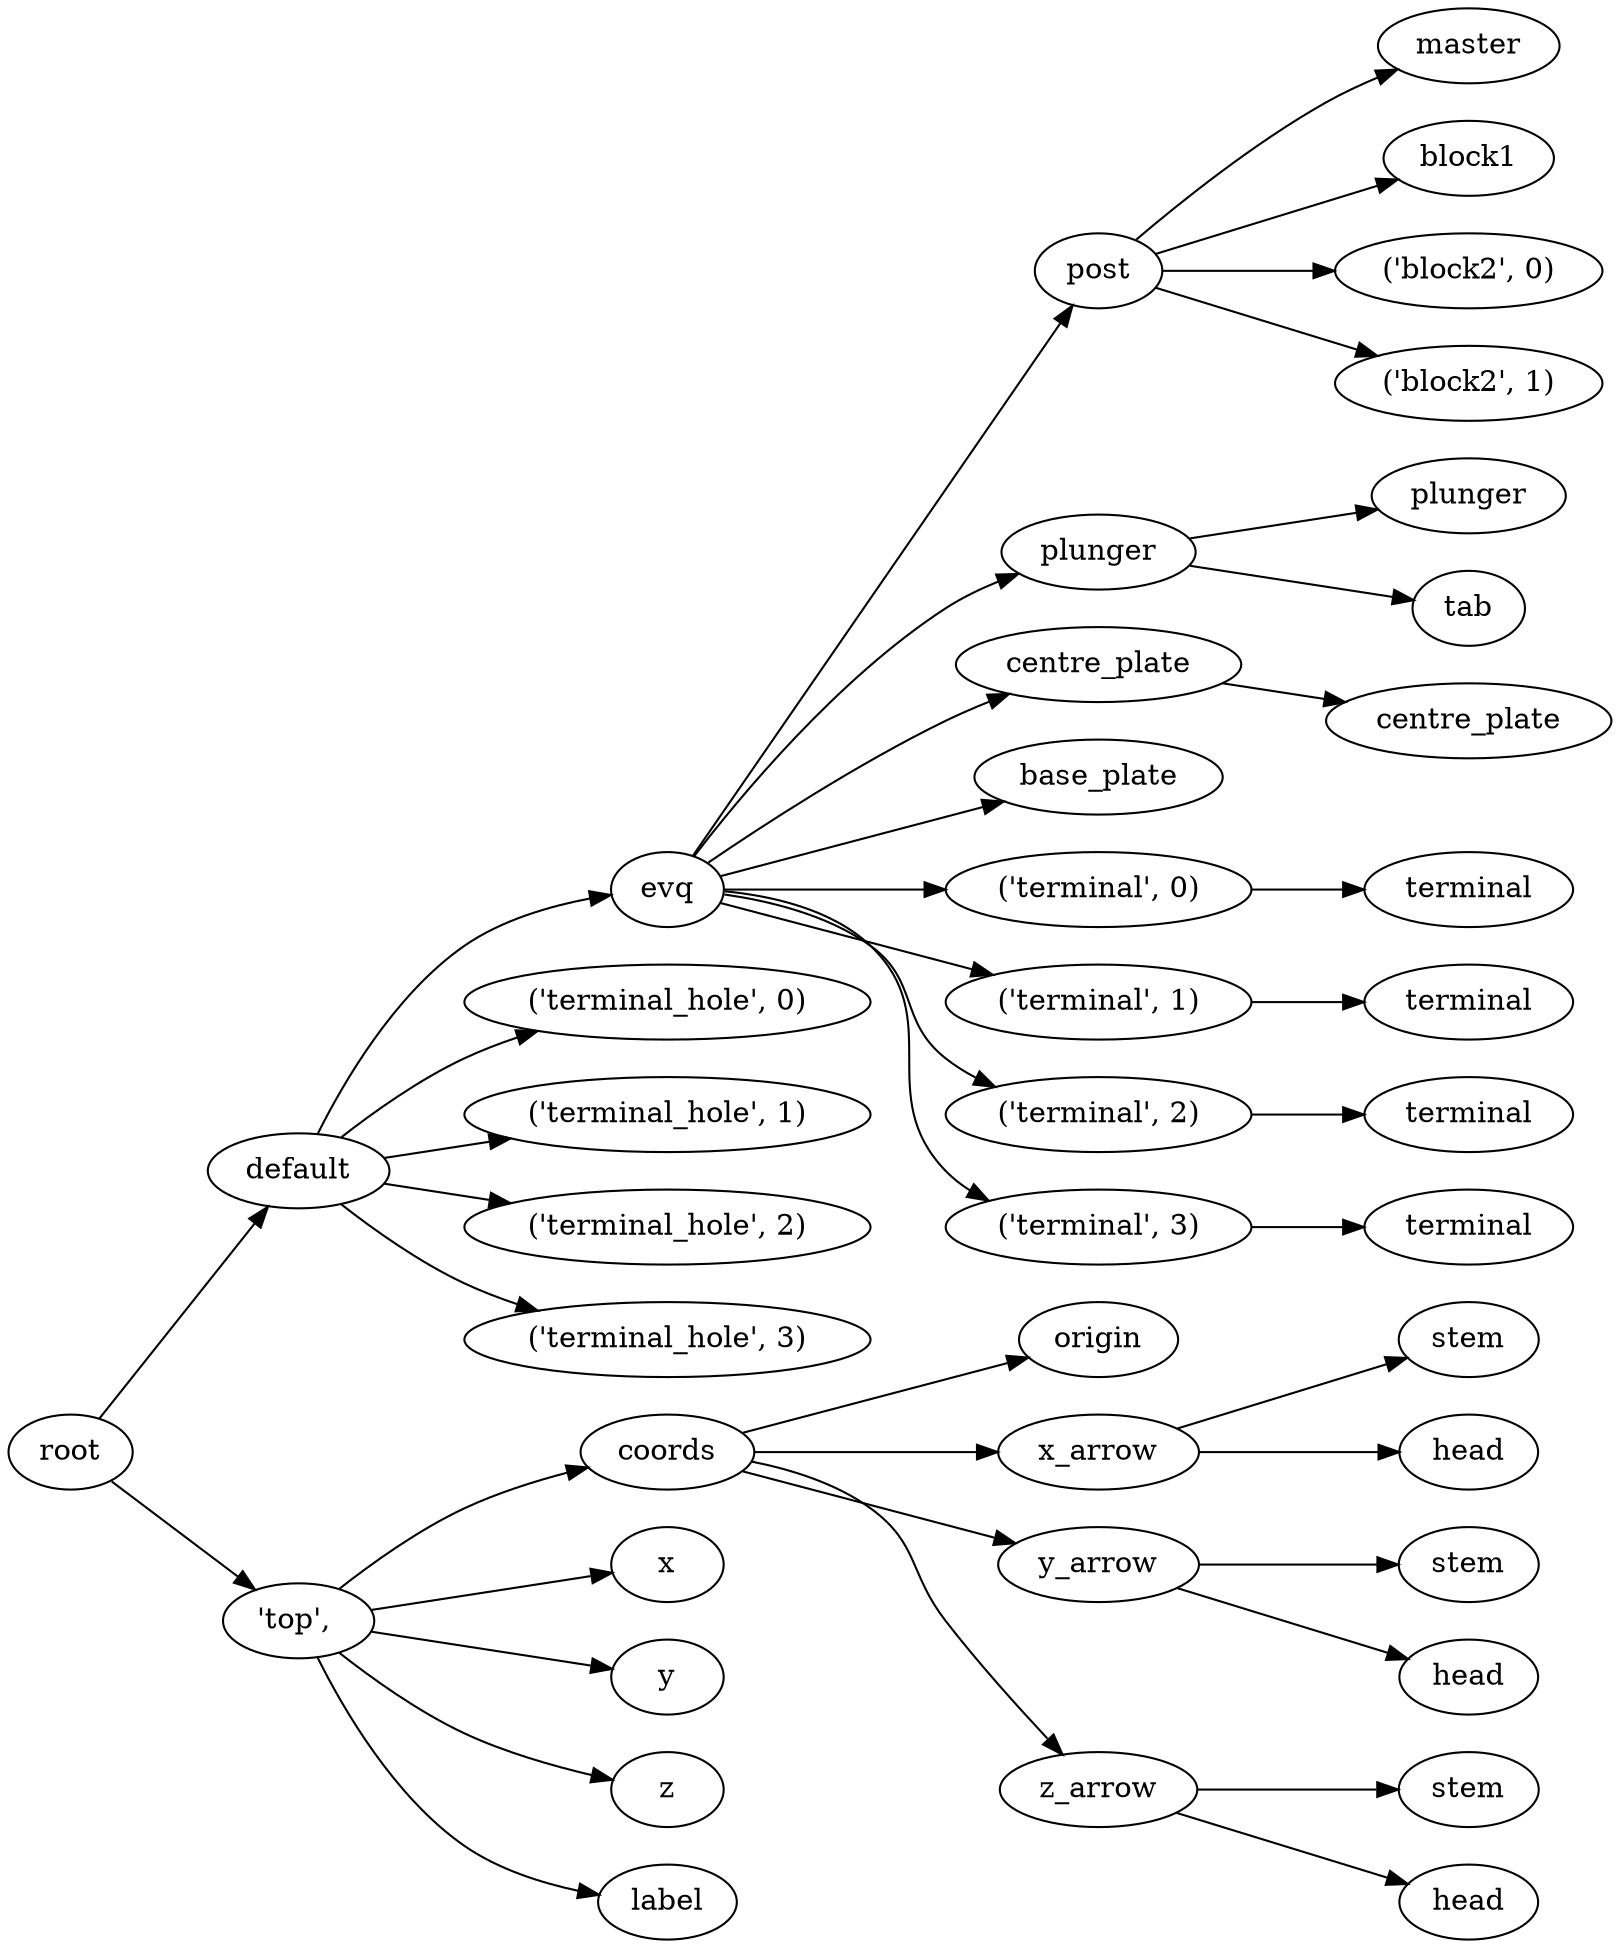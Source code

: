 digraph default {
	graph [rankdir=LR]
	root_230 [label=root href="javascript:s=&quot;\(\)\nNone&quot;; console.log(s); alert(s);"]
	default_231 [label=default href="javascript:s=&quot;\(&#x27;default&#x27;,\)\nTactileEvqHole&quot;; console.log(s); alert(s);" tooltip=TactileEvqHole]
	evq_232 [label=evq href="javascript:s=&quot;\(&#x27;default&#x27;,\ &#x27;evq&#x27;\)\nTactileEvq&quot;; console.log(s); alert(s);" tooltip=TactileEvq]
	post_233 [label=post href="javascript:s=&quot;\(&#x27;default&#x27;,\ &#x27;evq&#x27;,\ &#x27;post&#x27;\)\nPostOutline&quot;; console.log(s); alert(s);" tooltip=PostOutline]
	master_234 [label=master href="javascript:s=&quot;\(&#x27;default&#x27;,\ &#x27;evq&#x27;,\ &#x27;post&#x27;,\ &#x27;master&#x27;\)\nCylinder&quot;; console.log(s); alert(s);" tooltip=Cylinder]
	block1_235 [label=block1 href="javascript:s=&quot;\(&#x27;default&#x27;,\ &#x27;evq&#x27;,\ &#x27;post&#x27;,\ &#x27;block1&#x27;\)\nBox&quot;; console.log(s); alert(s);" tooltip=Box]
	block2_236 [label="\('block2',\ 0\)" href="javascript:s=&quot;\(&#x27;default&#x27;,\ &#x27;evq&#x27;,\ &#x27;post&#x27;,\ \(&#x27;block2&#x27;,\ 0\)\)\nBox&quot;; console.log(s); alert(s);" tooltip=Box]
	block2_237 [label="\('block2',\ 1\)" href="javascript:s=&quot;\(&#x27;default&#x27;,\ &#x27;evq&#x27;,\ &#x27;post&#x27;,\ \(&#x27;block2&#x27;,\ 1\)\)\nBox&quot;; console.log(s); alert(s);" tooltip=Box]
	plunger_238 [label=plunger href="javascript:s=&quot;\(&#x27;default&#x27;,\ &#x27;evq&#x27;,\ &#x27;plunger&#x27;\)\nPlunger&quot;; console.log(s); alert(s);" tooltip=Plunger]
	plunger_239 [label=plunger href="javascript:s=&quot;\(&#x27;default&#x27;,\ &#x27;evq&#x27;,\ &#x27;plunger&#x27;,\ &#x27;plunger&#x27;\)\nCylinder&quot;; console.log(s); alert(s);" tooltip=Cylinder]
	tab_240 [label=tab href="javascript:s=&quot;\(&#x27;default&#x27;,\ &#x27;evq&#x27;,\ &#x27;plunger&#x27;,\ &#x27;tab&#x27;\)\nBox&quot;; console.log(s); alert(s);" tooltip=Box]
	centre_plate_241 [label=centre_plate href="javascript:s=&quot;\(&#x27;default&#x27;,\ &#x27;evq&#x27;,\ &#x27;centre_plate&#x27;\)\nCentrePlate&quot;; console.log(s); alert(s);" tooltip=CentrePlate]
	centre_plate_242 [label=centre_plate href="javascript:s=&quot;\(&#x27;default&#x27;,\ &#x27;evq&#x27;,\ &#x27;centre_plate&#x27;,\ &#x27;centre_plate&#x27;\)\nLinearExtrude&quot;; console.log(s); alert(s);" tooltip=LinearExtrude]
	base_plate_243 [label=base_plate href="javascript:s=&quot;\(&#x27;default&#x27;,\ &#x27;evq&#x27;,\ &#x27;base_plate&#x27;\)\nBox&quot;; console.log(s); alert(s);" tooltip=Box]
	terminal_244 [label="\('terminal',\ 0\)" href="javascript:s=&quot;\(&#x27;default&#x27;,\ &#x27;evq&#x27;,\ \(&#x27;terminal&#x27;,\ 0\)\)\nEvqTerminal&quot;; console.log(s); alert(s);" tooltip=EvqTerminal]
	terminal_245 [label=terminal href="javascript:s=&quot;\(&#x27;default&#x27;,\ &#x27;evq&#x27;,\ \(&#x27;terminal&#x27;,\ 0\),\ &#x27;terminal&#x27;\)\nBox&quot;; console.log(s); alert(s);" tooltip=Box]
	terminal_246 [label="\('terminal',\ 1\)" href="javascript:s=&quot;\(&#x27;default&#x27;,\ &#x27;evq&#x27;,\ \(&#x27;terminal&#x27;,\ 1\)\)\nEvqTerminal&quot;; console.log(s); alert(s);" tooltip=EvqTerminal]
	terminal_247 [label=terminal href="javascript:s=&quot;\(&#x27;default&#x27;,\ &#x27;evq&#x27;,\ \(&#x27;terminal&#x27;,\ 1\),\ &#x27;terminal&#x27;\)\nBox&quot;; console.log(s); alert(s);" tooltip=Box]
	terminal_248 [label="\('terminal',\ 2\)" href="javascript:s=&quot;\(&#x27;default&#x27;,\ &#x27;evq&#x27;,\ \(&#x27;terminal&#x27;,\ 2\)\)\nEvqTerminal&quot;; console.log(s); alert(s);" tooltip=EvqTerminal]
	terminal_249 [label=terminal href="javascript:s=&quot;\(&#x27;default&#x27;,\ &#x27;evq&#x27;,\ \(&#x27;terminal&#x27;,\ 2\),\ &#x27;terminal&#x27;\)\nBox&quot;; console.log(s); alert(s);" tooltip=Box]
	terminal_250 [label="\('terminal',\ 3\)" href="javascript:s=&quot;\(&#x27;default&#x27;,\ &#x27;evq&#x27;,\ \(&#x27;terminal&#x27;,\ 3\)\)\nEvqTerminal&quot;; console.log(s); alert(s);" tooltip=EvqTerminal]
	terminal_251 [label=terminal href="javascript:s=&quot;\(&#x27;default&#x27;,\ &#x27;evq&#x27;,\ \(&#x27;terminal&#x27;,\ 3\),\ &#x27;terminal&#x27;\)\nBox&quot;; console.log(s); alert(s);" tooltip=Box]
	terminal_hole_252 [label="\('terminal_hole',\ 0\)" href="javascript:s=&quot;\(&#x27;default&#x27;,\ \(&#x27;terminal_hole&#x27;,\ 0\)\)\nCylinder&quot;; console.log(s); alert(s);" tooltip=Cylinder]
	terminal_hole_253 [label="\('terminal_hole',\ 1\)" href="javascript:s=&quot;\(&#x27;default&#x27;,\ \(&#x27;terminal_hole&#x27;,\ 1\)\)\nCylinder&quot;; console.log(s); alert(s);" tooltip=Cylinder]
	terminal_hole_254 [label="\('terminal_hole',\ 2\)" href="javascript:s=&quot;\(&#x27;default&#x27;,\ \(&#x27;terminal_hole&#x27;,\ 2\)\)\nCylinder&quot;; console.log(s); alert(s);" tooltip=Cylinder]
	terminal_hole_255 [label="\('terminal_hole',\ 3\)" href="javascript:s=&quot;\(&#x27;default&#x27;,\ \(&#x27;terminal_hole&#x27;,\ 3\)\)\nCylinder&quot;; console.log(s); alert(s);" tooltip=Cylinder]
	256 [label="'top',\ " href="javascript:s=&quot;\(&quot;&#x27;top&#x27;,\ &quot;,\)\nAnnotatedCoordinates&quot;; console.log(s); alert(s);" tooltip=AnnotatedCoordinates]
	coords_257 [label=coords href="javascript:s=&quot;\(&quot;&#x27;top&#x27;,\ &quot;,\ &#x27;coords&#x27;\)\nCoordinates&quot;; console.log(s); alert(s);" tooltip=Coordinates]
	origin_258 [label=origin href="javascript:s=&quot;\(&quot;&#x27;top&#x27;,\ &quot;,\ &#x27;coords&#x27;,\ &#x27;origin&#x27;\)\nCoordinatesCage&quot;; console.log(s); alert(s);" tooltip=CoordinatesCage]
	x_arrow_259 [label=x_arrow href="javascript:s=&quot;\(&quot;&#x27;top&#x27;,\ &quot;,\ &#x27;coords&#x27;,\ &#x27;x_arrow&#x27;\)\nArrow&quot;; console.log(s); alert(s);" tooltip=Arrow]
	stem_260 [label=stem href="javascript:s=&quot;\(&quot;&#x27;top&#x27;,\ &quot;,\ &#x27;coords&#x27;,\ &#x27;x_arrow&#x27;,\ &#x27;stem&#x27;\)\nCone&quot;; console.log(s); alert(s);" tooltip=Cone]
	head_261 [label=head href="javascript:s=&quot;\(&quot;&#x27;top&#x27;,\ &quot;,\ &#x27;coords&#x27;,\ &#x27;x_arrow&#x27;,\ &#x27;head&#x27;\)\nCone&quot;; console.log(s); alert(s);" tooltip=Cone]
	y_arrow_262 [label=y_arrow href="javascript:s=&quot;\(&quot;&#x27;top&#x27;,\ &quot;,\ &#x27;coords&#x27;,\ &#x27;y_arrow&#x27;\)\nArrow&quot;; console.log(s); alert(s);" tooltip=Arrow]
	stem_263 [label=stem href="javascript:s=&quot;\(&quot;&#x27;top&#x27;,\ &quot;,\ &#x27;coords&#x27;,\ &#x27;y_arrow&#x27;,\ &#x27;stem&#x27;\)\nCone&quot;; console.log(s); alert(s);" tooltip=Cone]
	head_264 [label=head href="javascript:s=&quot;\(&quot;&#x27;top&#x27;,\ &quot;,\ &#x27;coords&#x27;,\ &#x27;y_arrow&#x27;,\ &#x27;head&#x27;\)\nCone&quot;; console.log(s); alert(s);" tooltip=Cone]
	z_arrow_265 [label=z_arrow href="javascript:s=&quot;\(&quot;&#x27;top&#x27;,\ &quot;,\ &#x27;coords&#x27;,\ &#x27;z_arrow&#x27;\)\nArrow&quot;; console.log(s); alert(s);" tooltip=Arrow]
	stem_266 [label=stem href="javascript:s=&quot;\(&quot;&#x27;top&#x27;,\ &quot;,\ &#x27;coords&#x27;,\ &#x27;z_arrow&#x27;,\ &#x27;stem&#x27;\)\nCone&quot;; console.log(s); alert(s);" tooltip=Cone]
	head_267 [label=head href="javascript:s=&quot;\(&quot;&#x27;top&#x27;,\ &quot;,\ &#x27;coords&#x27;,\ &#x27;z_arrow&#x27;,\ &#x27;head&#x27;\)\nCone&quot;; console.log(s); alert(s);" tooltip=Cone]
	x_268 [label=x href="javascript:s=&quot;\(&quot;&#x27;top&#x27;,\ &quot;,\ &#x27;x&#x27;\)\nText&quot;; console.log(s); alert(s);" tooltip=Text]
	y_269 [label=y href="javascript:s=&quot;\(&quot;&#x27;top&#x27;,\ &quot;,\ &#x27;y&#x27;\)\nText&quot;; console.log(s); alert(s);" tooltip=Text]
	z_270 [label=z href="javascript:s=&quot;\(&quot;&#x27;top&#x27;,\ &quot;,\ &#x27;z&#x27;\)\nText&quot;; console.log(s); alert(s);" tooltip=Text]
	label_271 [label=label href="javascript:s=&quot;\(&quot;&#x27;top&#x27;,\ &quot;,\ &#x27;label&#x27;\)\nText&quot;; console.log(s); alert(s);" tooltip=Text]
	root_230 -> default_231
	default_231 -> evq_232
	evq_232 -> post_233
	post_233 -> master_234
	post_233 -> block1_235
	post_233 -> block2_236
	post_233 -> block2_237
	evq_232 -> plunger_238
	plunger_238 -> plunger_239
	plunger_238 -> tab_240
	evq_232 -> centre_plate_241
	centre_plate_241 -> centre_plate_242
	evq_232 -> base_plate_243
	evq_232 -> terminal_244
	terminal_244 -> terminal_245
	evq_232 -> terminal_246
	terminal_246 -> terminal_247
	evq_232 -> terminal_248
	terminal_248 -> terminal_249
	evq_232 -> terminal_250
	terminal_250 -> terminal_251
	default_231 -> terminal_hole_252
	default_231 -> terminal_hole_253
	default_231 -> terminal_hole_254
	default_231 -> terminal_hole_255
	root_230 -> 256
	256 -> coords_257
	coords_257 -> origin_258
	coords_257 -> x_arrow_259
	x_arrow_259 -> stem_260
	x_arrow_259 -> head_261
	coords_257 -> y_arrow_262
	y_arrow_262 -> stem_263
	y_arrow_262 -> head_264
	coords_257 -> z_arrow_265
	z_arrow_265 -> stem_266
	z_arrow_265 -> head_267
	256 -> x_268
	256 -> y_269
	256 -> z_270
	256 -> label_271
}
